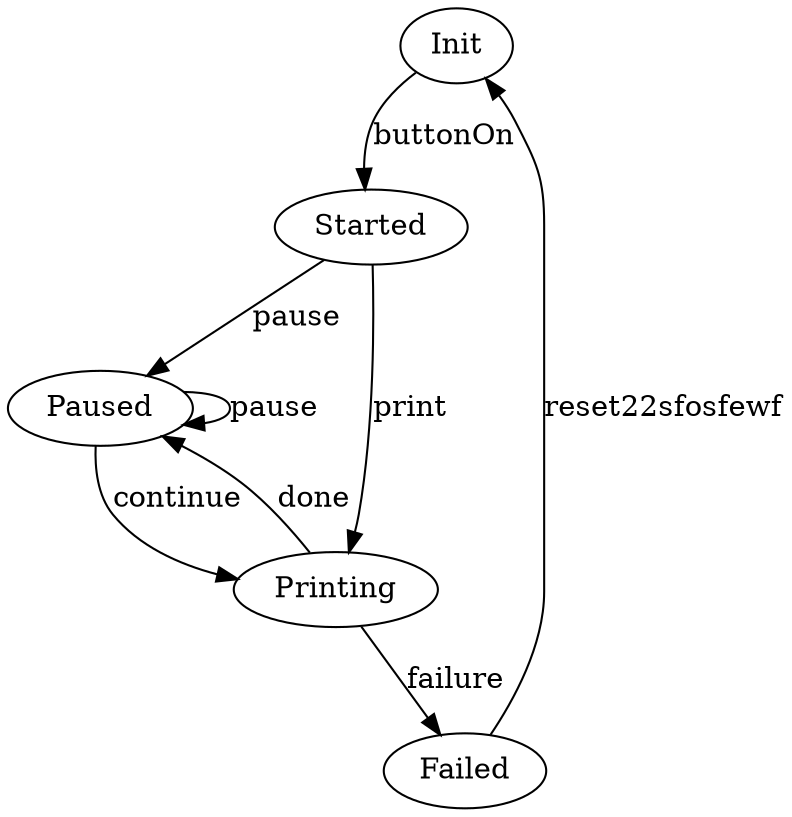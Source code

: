 digraph{

Init->Started [ label="buttonOn"];
        
     

Started->Paused [ label="pause"];
        
Started->Printing [ label="print"];
        
     

Paused->Paused [ label="pause"];
        
Paused->Printing [ label="continue"];
        
     

Printing->Paused [ label="done"];
        
Printing->Failed [ label="failure"];
        
     

Failed->Init [ label="reset22sfosfewf"];
        
     
    }